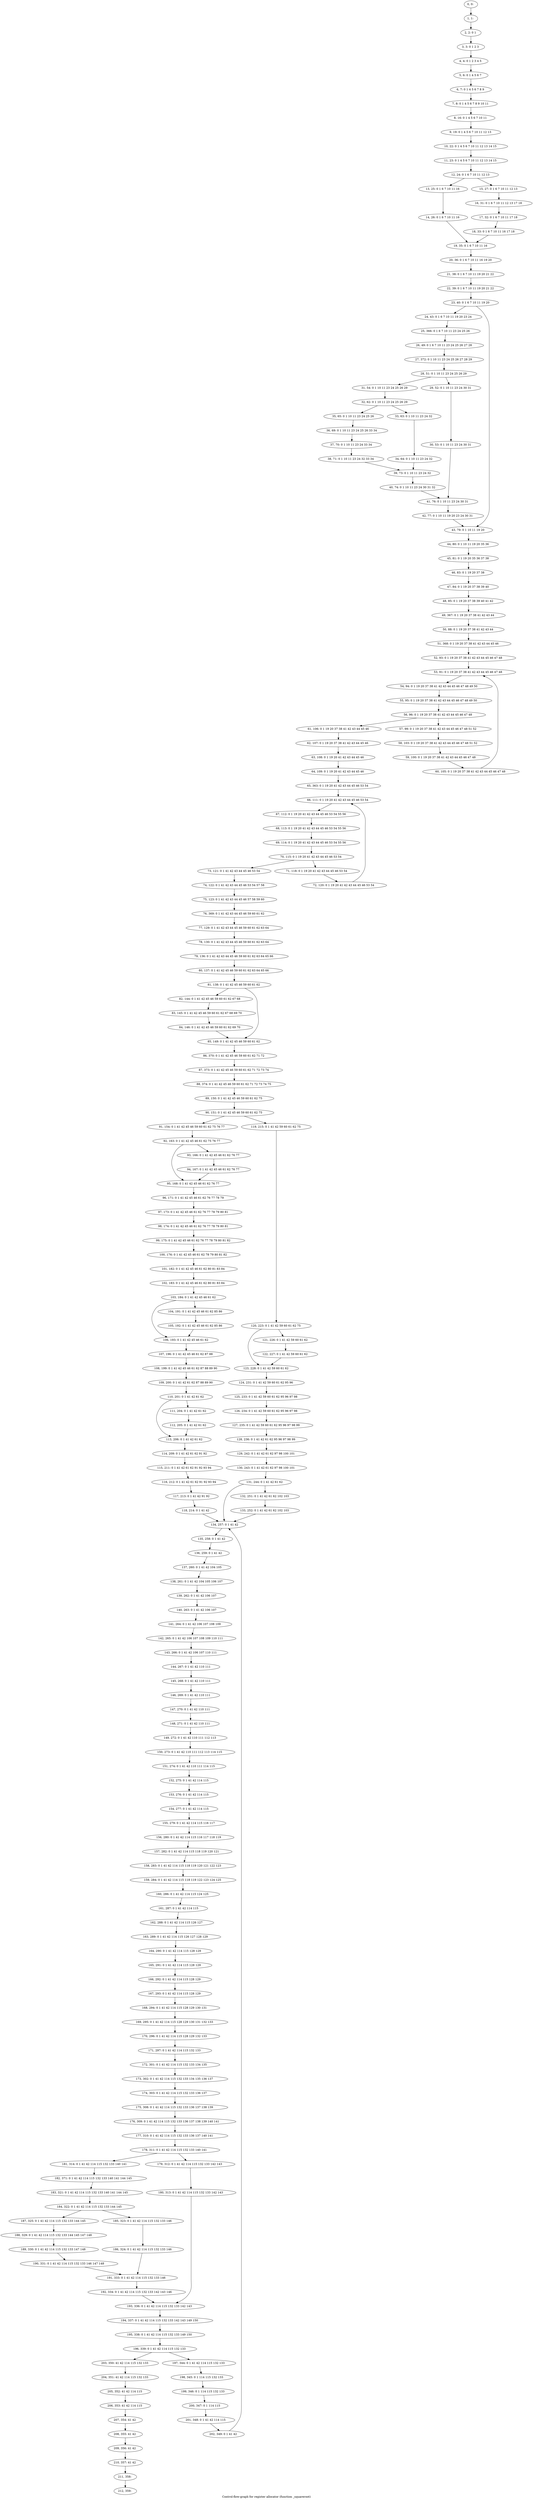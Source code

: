 digraph G {
graph [label="Control-flow-graph for register allocator (function _squareroot)"]
0[label="0, 0: "];
1[label="1, 1: "];
2[label="2, 2: 0 1 "];
3[label="3, 3: 0 1 2 3 "];
4[label="4, 4: 0 1 2 3 4 5 "];
5[label="5, 6: 0 1 4 5 6 7 "];
6[label="6, 7: 0 1 4 5 6 7 8 9 "];
7[label="7, 8: 0 1 4 5 6 7 8 9 10 11 "];
8[label="8, 16: 0 1 4 5 6 7 10 11 "];
9[label="9, 19: 0 1 4 5 6 7 10 11 12 13 "];
10[label="10, 22: 0 1 4 5 6 7 10 11 12 13 14 15 "];
11[label="11, 23: 0 1 4 5 6 7 10 11 12 13 14 15 "];
12[label="12, 24: 0 1 6 7 10 11 12 13 "];
13[label="13, 25: 0 1 6 7 10 11 16 "];
14[label="14, 26: 0 1 6 7 10 11 16 "];
15[label="15, 27: 0 1 6 7 10 11 12 13 "];
16[label="16, 31: 0 1 6 7 10 11 12 13 17 18 "];
17[label="17, 32: 0 1 6 7 10 11 17 18 "];
18[label="18, 33: 0 1 6 7 10 11 16 17 18 "];
19[label="19, 35: 0 1 6 7 10 11 16 "];
20[label="20, 36: 0 1 6 7 10 11 16 19 20 "];
21[label="21, 38: 0 1 6 7 10 11 19 20 21 22 "];
22[label="22, 39: 0 1 6 7 10 11 19 20 21 22 "];
23[label="23, 40: 0 1 6 7 10 11 19 20 "];
24[label="24, 43: 0 1 6 7 10 11 19 20 23 24 "];
25[label="25, 366: 0 1 6 7 10 11 23 24 25 26 "];
26[label="26, 49: 0 1 6 7 10 11 23 24 25 26 27 28 "];
27[label="27, 372: 0 1 10 11 23 24 25 26 27 28 29 "];
28[label="28, 51: 0 1 10 11 23 24 25 26 29 "];
29[label="29, 52: 0 1 10 11 23 24 30 31 "];
30[label="30, 53: 0 1 10 11 23 24 30 31 "];
31[label="31, 54: 0 1 10 11 23 24 25 26 29 "];
32[label="32, 62: 0 1 10 11 23 24 25 26 29 "];
33[label="33, 63: 0 1 10 11 23 24 32 "];
34[label="34, 64: 0 1 10 11 23 24 32 "];
35[label="35, 65: 0 1 10 11 23 24 25 26 "];
36[label="36, 69: 0 1 10 11 23 24 25 26 33 34 "];
37[label="37, 70: 0 1 10 11 23 24 33 34 "];
38[label="38, 71: 0 1 10 11 23 24 32 33 34 "];
39[label="39, 73: 0 1 10 11 23 24 32 "];
40[label="40, 74: 0 1 10 11 23 24 30 31 32 "];
41[label="41, 76: 0 1 10 11 23 24 30 31 "];
42[label="42, 77: 0 1 10 11 19 20 23 24 30 31 "];
43[label="43, 79: 0 1 10 11 19 20 "];
44[label="44, 80: 0 1 10 11 19 20 35 36 "];
45[label="45, 81: 0 1 19 20 35 36 37 38 "];
46[label="46, 83: 0 1 19 20 37 38 "];
47[label="47, 84: 0 1 19 20 37 38 39 40 "];
48[label="48, 85: 0 1 19 20 37 38 39 40 41 42 "];
49[label="49, 367: 0 1 19 20 37 38 41 42 43 44 "];
50[label="50, 88: 0 1 19 20 37 38 41 42 43 44 "];
51[label="51, 368: 0 1 19 20 37 38 41 42 43 44 45 46 "];
52[label="52, 93: 0 1 19 20 37 38 41 42 43 44 45 46 47 48 "];
53[label="53, 91: 0 1 19 20 37 38 41 42 43 44 45 46 47 48 "];
54[label="54, 94: 0 1 19 20 37 38 41 42 43 44 45 46 47 48 49 50 "];
55[label="55, 95: 0 1 19 20 37 38 41 42 43 44 45 46 47 48 49 50 "];
56[label="56, 96: 0 1 19 20 37 38 41 42 43 44 45 46 47 48 "];
57[label="57, 99: 0 1 19 20 37 38 41 42 43 44 45 46 47 48 51 52 "];
58[label="58, 103: 0 1 19 20 37 38 41 42 43 44 45 46 47 48 51 52 "];
59[label="59, 100: 0 1 19 20 37 38 41 42 43 44 45 46 47 48 "];
60[label="60, 105: 0 1 19 20 37 38 41 42 43 44 45 46 47 48 "];
61[label="61, 106: 0 1 19 20 37 38 41 42 43 44 45 46 "];
62[label="62, 107: 0 1 19 20 37 38 41 42 43 44 45 46 "];
63[label="63, 108: 0 1 19 20 41 42 43 44 45 46 "];
64[label="64, 109: 0 1 19 20 41 42 43 44 45 46 "];
65[label="65, 363: 0 1 19 20 41 42 43 44 45 46 53 54 "];
66[label="66, 111: 0 1 19 20 41 42 43 44 45 46 53 54 "];
67[label="67, 112: 0 1 19 20 41 42 43 44 45 46 53 54 55 56 "];
68[label="68, 113: 0 1 19 20 41 42 43 44 45 46 53 54 55 56 "];
69[label="69, 114: 0 1 19 20 41 42 43 44 45 46 53 54 55 56 "];
70[label="70, 115: 0 1 19 20 41 42 43 44 45 46 53 54 "];
71[label="71, 118: 0 1 19 20 41 42 43 44 45 46 53 54 "];
72[label="72, 120: 0 1 19 20 41 42 43 44 45 46 53 54 "];
73[label="73, 121: 0 1 41 42 43 44 45 46 53 54 "];
74[label="74, 122: 0 1 41 42 43 44 45 46 53 54 57 58 "];
75[label="75, 123: 0 1 41 42 43 44 45 46 57 58 59 60 "];
76[label="76, 369: 0 1 41 42 43 44 45 46 59 60 61 62 "];
77[label="77, 129: 0 1 41 42 43 44 45 46 59 60 61 62 63 64 "];
78[label="78, 130: 0 1 41 42 43 44 45 46 59 60 61 62 63 64 "];
79[label="79, 136: 0 1 41 42 43 44 45 46 59 60 61 62 63 64 65 66 "];
80[label="80, 137: 0 1 41 42 45 46 59 60 61 62 63 64 65 66 "];
81[label="81, 138: 0 1 41 42 45 46 59 60 61 62 "];
82[label="82, 144: 0 1 41 42 45 46 59 60 61 62 67 68 "];
83[label="83, 145: 0 1 41 42 45 46 59 60 61 62 67 68 69 70 "];
84[label="84, 146: 0 1 41 42 45 46 59 60 61 62 69 70 "];
85[label="85, 149: 0 1 41 42 45 46 59 60 61 62 "];
86[label="86, 370: 0 1 41 42 45 46 59 60 61 62 71 72 "];
87[label="87, 373: 0 1 41 42 45 46 59 60 61 62 71 72 73 74 "];
88[label="88, 374: 0 1 41 42 45 46 59 60 61 62 71 72 73 74 75 "];
89[label="89, 150: 0 1 41 42 45 46 59 60 61 62 75 "];
90[label="90, 151: 0 1 41 42 45 46 59 60 61 62 75 "];
91[label="91, 154: 0 1 41 42 45 46 59 60 61 62 75 76 77 "];
92[label="92, 163: 0 1 41 42 45 46 61 62 75 76 77 "];
93[label="93, 166: 0 1 41 42 45 46 61 62 76 77 "];
94[label="94, 167: 0 1 41 42 45 46 61 62 76 77 "];
95[label="95, 168: 0 1 41 42 45 46 61 62 76 77 "];
96[label="96, 171: 0 1 41 42 45 46 61 62 76 77 78 79 "];
97[label="97, 173: 0 1 41 42 45 46 61 62 76 77 78 79 80 81 "];
98[label="98, 174: 0 1 41 42 45 46 61 62 76 77 78 79 80 81 "];
99[label="99, 175: 0 1 41 42 45 46 61 62 76 77 78 79 80 81 82 "];
100[label="100, 176: 0 1 41 42 45 46 61 62 78 79 80 81 82 "];
101[label="101, 182: 0 1 41 42 45 46 61 62 80 81 83 84 "];
102[label="102, 183: 0 1 41 42 45 46 61 62 80 81 83 84 "];
103[label="103, 184: 0 1 41 42 45 46 61 62 "];
104[label="104, 191: 0 1 41 42 45 46 61 62 85 86 "];
105[label="105, 192: 0 1 41 42 45 46 61 62 85 86 "];
106[label="106, 193: 0 1 41 42 45 46 61 62 "];
107[label="107, 196: 0 1 41 42 45 46 61 62 87 88 "];
108[label="108, 199: 0 1 41 42 45 46 61 62 87 88 89 90 "];
109[label="109, 200: 0 1 41 42 61 62 87 88 89 90 "];
110[label="110, 201: 0 1 41 42 61 62 "];
111[label="111, 204: 0 1 41 42 61 62 "];
112[label="112, 205: 0 1 41 42 61 62 "];
113[label="113, 206: 0 1 41 42 61 62 "];
114[label="114, 209: 0 1 41 42 61 62 91 92 "];
115[label="115, 211: 0 1 41 42 61 62 91 92 93 94 "];
116[label="116, 212: 0 1 41 42 61 62 91 92 93 94 "];
117[label="117, 213: 0 1 41 42 91 92 "];
118[label="118, 214: 0 1 41 42 "];
119[label="119, 215: 0 1 41 42 59 60 61 62 75 "];
120[label="120, 223: 0 1 41 42 59 60 61 62 75 "];
121[label="121, 226: 0 1 41 42 59 60 61 62 "];
122[label="122, 227: 0 1 41 42 59 60 61 62 "];
123[label="123, 228: 0 1 41 42 59 60 61 62 "];
124[label="124, 231: 0 1 41 42 59 60 61 62 95 96 "];
125[label="125, 233: 0 1 41 42 59 60 61 62 95 96 97 98 "];
126[label="126, 234: 0 1 41 42 59 60 61 62 95 96 97 98 "];
127[label="127, 235: 0 1 41 42 59 60 61 62 95 96 97 98 99 "];
128[label="128, 236: 0 1 41 42 61 62 95 96 97 98 99 "];
129[label="129, 242: 0 1 41 42 61 62 97 98 100 101 "];
130[label="130, 243: 0 1 41 42 61 62 97 98 100 101 "];
131[label="131, 244: 0 1 41 42 61 62 "];
132[label="132, 251: 0 1 41 42 61 62 102 103 "];
133[label="133, 252: 0 1 41 42 61 62 102 103 "];
134[label="134, 257: 0 1 41 42 "];
135[label="135, 258: 0 1 41 42 "];
136[label="136, 259: 0 1 41 42 "];
137[label="137, 260: 0 1 41 42 104 105 "];
138[label="138, 261: 0 1 41 42 104 105 106 107 "];
139[label="139, 262: 0 1 41 42 106 107 "];
140[label="140, 263: 0 1 41 42 106 107 "];
141[label="141, 264: 0 1 41 42 106 107 108 109 "];
142[label="142, 265: 0 1 41 42 106 107 108 109 110 111 "];
143[label="143, 266: 0 1 41 42 106 107 110 111 "];
144[label="144, 267: 0 1 41 42 110 111 "];
145[label="145, 268: 0 1 41 42 110 111 "];
146[label="146, 269: 0 1 41 42 110 111 "];
147[label="147, 270: 0 1 41 42 110 111 "];
148[label="148, 271: 0 1 41 42 110 111 "];
149[label="149, 272: 0 1 41 42 110 111 112 113 "];
150[label="150, 273: 0 1 41 42 110 111 112 113 114 115 "];
151[label="151, 274: 0 1 41 42 110 111 114 115 "];
152[label="152, 275: 0 1 41 42 114 115 "];
153[label="153, 276: 0 1 41 42 114 115 "];
154[label="154, 277: 0 1 41 42 114 115 "];
155[label="155, 279: 0 1 41 42 114 115 116 117 "];
156[label="156, 280: 0 1 41 42 114 115 116 117 118 119 "];
157[label="157, 282: 0 1 41 42 114 115 118 119 120 121 "];
158[label="158, 283: 0 1 41 42 114 115 118 119 120 121 122 123 "];
159[label="159, 284: 0 1 41 42 114 115 118 119 122 123 124 125 "];
160[label="160, 286: 0 1 41 42 114 115 124 125 "];
161[label="161, 287: 0 1 41 42 114 115 "];
162[label="162, 288: 0 1 41 42 114 115 126 127 "];
163[label="163, 289: 0 1 41 42 114 115 126 127 128 129 "];
164[label="164, 290: 0 1 41 42 114 115 128 129 "];
165[label="165, 291: 0 1 41 42 114 115 128 129 "];
166[label="166, 292: 0 1 41 42 114 115 128 129 "];
167[label="167, 293: 0 1 41 42 114 115 128 129 "];
168[label="168, 294: 0 1 41 42 114 115 128 129 130 131 "];
169[label="169, 295: 0 1 41 42 114 115 128 129 130 131 132 133 "];
170[label="170, 296: 0 1 41 42 114 115 128 129 132 133 "];
171[label="171, 297: 0 1 41 42 114 115 132 133 "];
172[label="172, 301: 0 1 41 42 114 115 132 133 134 135 "];
173[label="173, 302: 0 1 41 42 114 115 132 133 134 135 136 137 "];
174[label="174, 303: 0 1 41 42 114 115 132 133 136 137 "];
175[label="175, 308: 0 1 41 42 114 115 132 133 136 137 138 139 "];
176[label="176, 309: 0 1 41 42 114 115 132 133 136 137 138 139 140 141 "];
177[label="177, 310: 0 1 41 42 114 115 132 133 136 137 140 141 "];
178[label="178, 311: 0 1 41 42 114 115 132 133 140 141 "];
179[label="179, 312: 0 1 41 42 114 115 132 133 142 143 "];
180[label="180, 313: 0 1 41 42 114 115 132 133 142 143 "];
181[label="181, 314: 0 1 41 42 114 115 132 133 140 141 "];
182[label="182, 371: 0 1 41 42 114 115 132 133 140 141 144 145 "];
183[label="183, 321: 0 1 41 42 114 115 132 133 140 141 144 145 "];
184[label="184, 322: 0 1 41 42 114 115 132 133 144 145 "];
185[label="185, 323: 0 1 41 42 114 115 132 133 146 "];
186[label="186, 324: 0 1 41 42 114 115 132 133 146 "];
187[label="187, 325: 0 1 41 42 114 115 132 133 144 145 "];
188[label="188, 329: 0 1 41 42 114 115 132 133 144 145 147 148 "];
189[label="189, 330: 0 1 41 42 114 115 132 133 147 148 "];
190[label="190, 331: 0 1 41 42 114 115 132 133 146 147 148 "];
191[label="191, 333: 0 1 41 42 114 115 132 133 146 "];
192[label="192, 334: 0 1 41 42 114 115 132 133 142 143 146 "];
193[label="193, 336: 0 1 41 42 114 115 132 133 142 143 "];
194[label="194, 337: 0 1 41 42 114 115 132 133 142 143 149 150 "];
195[label="195, 338: 0 1 41 42 114 115 132 133 149 150 "];
196[label="196, 339: 0 1 41 42 114 115 132 133 "];
197[label="197, 344: 0 1 41 42 114 115 132 133 "];
198[label="198, 345: 0 1 114 115 132 133 "];
199[label="199, 346: 0 1 114 115 132 133 "];
200[label="200, 347: 0 1 114 115 "];
201[label="201, 348: 0 1 41 42 114 115 "];
202[label="202, 349: 0 1 41 42 "];
203[label="203, 350: 41 42 114 115 132 133 "];
204[label="204, 351: 41 42 114 115 132 133 "];
205[label="205, 352: 41 42 114 115 "];
206[label="206, 353: 41 42 114 115 "];
207[label="207, 354: 41 42 "];
208[label="208, 355: 41 42 "];
209[label="209, 356: 41 42 "];
210[label="210, 357: 41 42 "];
211[label="211, 358: "];
212[label="212, 359: "];
0->1 ;
1->2 ;
2->3 ;
3->4 ;
4->5 ;
5->6 ;
6->7 ;
7->8 ;
8->9 ;
9->10 ;
10->11 ;
11->12 ;
12->13 ;
12->15 ;
13->14 ;
14->19 ;
15->16 ;
16->17 ;
17->18 ;
18->19 ;
19->20 ;
20->21 ;
21->22 ;
22->23 ;
23->24 ;
23->43 ;
24->25 ;
25->26 ;
26->27 ;
27->28 ;
28->29 ;
28->31 ;
29->30 ;
30->41 ;
31->32 ;
32->33 ;
32->35 ;
33->34 ;
34->39 ;
35->36 ;
36->37 ;
37->38 ;
38->39 ;
39->40 ;
40->41 ;
41->42 ;
42->43 ;
43->44 ;
44->45 ;
45->46 ;
46->47 ;
47->48 ;
48->49 ;
49->50 ;
50->51 ;
51->52 ;
52->53 ;
53->54 ;
54->55 ;
55->56 ;
56->57 ;
56->61 ;
57->58 ;
58->59 ;
59->60 ;
60->53 ;
61->62 ;
62->63 ;
63->64 ;
64->65 ;
65->66 ;
66->67 ;
67->68 ;
68->69 ;
69->70 ;
70->71 ;
70->73 ;
71->72 ;
72->66 ;
73->74 ;
74->75 ;
75->76 ;
76->77 ;
77->78 ;
78->79 ;
79->80 ;
80->81 ;
81->82 ;
81->85 ;
82->83 ;
83->84 ;
84->85 ;
85->86 ;
86->87 ;
87->88 ;
88->89 ;
89->90 ;
90->91 ;
90->119 ;
91->92 ;
92->93 ;
92->95 ;
93->94 ;
94->95 ;
95->96 ;
96->97 ;
97->98 ;
98->99 ;
99->100 ;
100->101 ;
101->102 ;
102->103 ;
103->104 ;
103->106 ;
104->105 ;
105->106 ;
106->107 ;
107->108 ;
108->109 ;
109->110 ;
110->111 ;
110->113 ;
111->112 ;
112->113 ;
113->114 ;
114->115 ;
115->116 ;
116->117 ;
117->118 ;
118->134 ;
119->120 ;
120->121 ;
120->123 ;
121->122 ;
122->123 ;
123->124 ;
124->125 ;
125->126 ;
126->127 ;
127->128 ;
128->129 ;
129->130 ;
130->131 ;
131->132 ;
131->134 ;
132->133 ;
133->134 ;
134->135 ;
135->136 ;
136->137 ;
137->138 ;
138->139 ;
139->140 ;
140->141 ;
141->142 ;
142->143 ;
143->144 ;
144->145 ;
145->146 ;
146->147 ;
147->148 ;
148->149 ;
149->150 ;
150->151 ;
151->152 ;
152->153 ;
153->154 ;
154->155 ;
155->156 ;
156->157 ;
157->158 ;
158->159 ;
159->160 ;
160->161 ;
161->162 ;
162->163 ;
163->164 ;
164->165 ;
165->166 ;
166->167 ;
167->168 ;
168->169 ;
169->170 ;
170->171 ;
171->172 ;
172->173 ;
173->174 ;
174->175 ;
175->176 ;
176->177 ;
177->178 ;
178->179 ;
178->181 ;
179->180 ;
180->193 ;
181->182 ;
182->183 ;
183->184 ;
184->185 ;
184->187 ;
185->186 ;
186->191 ;
187->188 ;
188->189 ;
189->190 ;
190->191 ;
191->192 ;
192->193 ;
193->194 ;
194->195 ;
195->196 ;
196->197 ;
196->203 ;
197->198 ;
198->199 ;
199->200 ;
200->201 ;
201->202 ;
202->134 ;
203->204 ;
204->205 ;
205->206 ;
206->207 ;
207->208 ;
208->209 ;
209->210 ;
210->211 ;
211->212 ;
}
